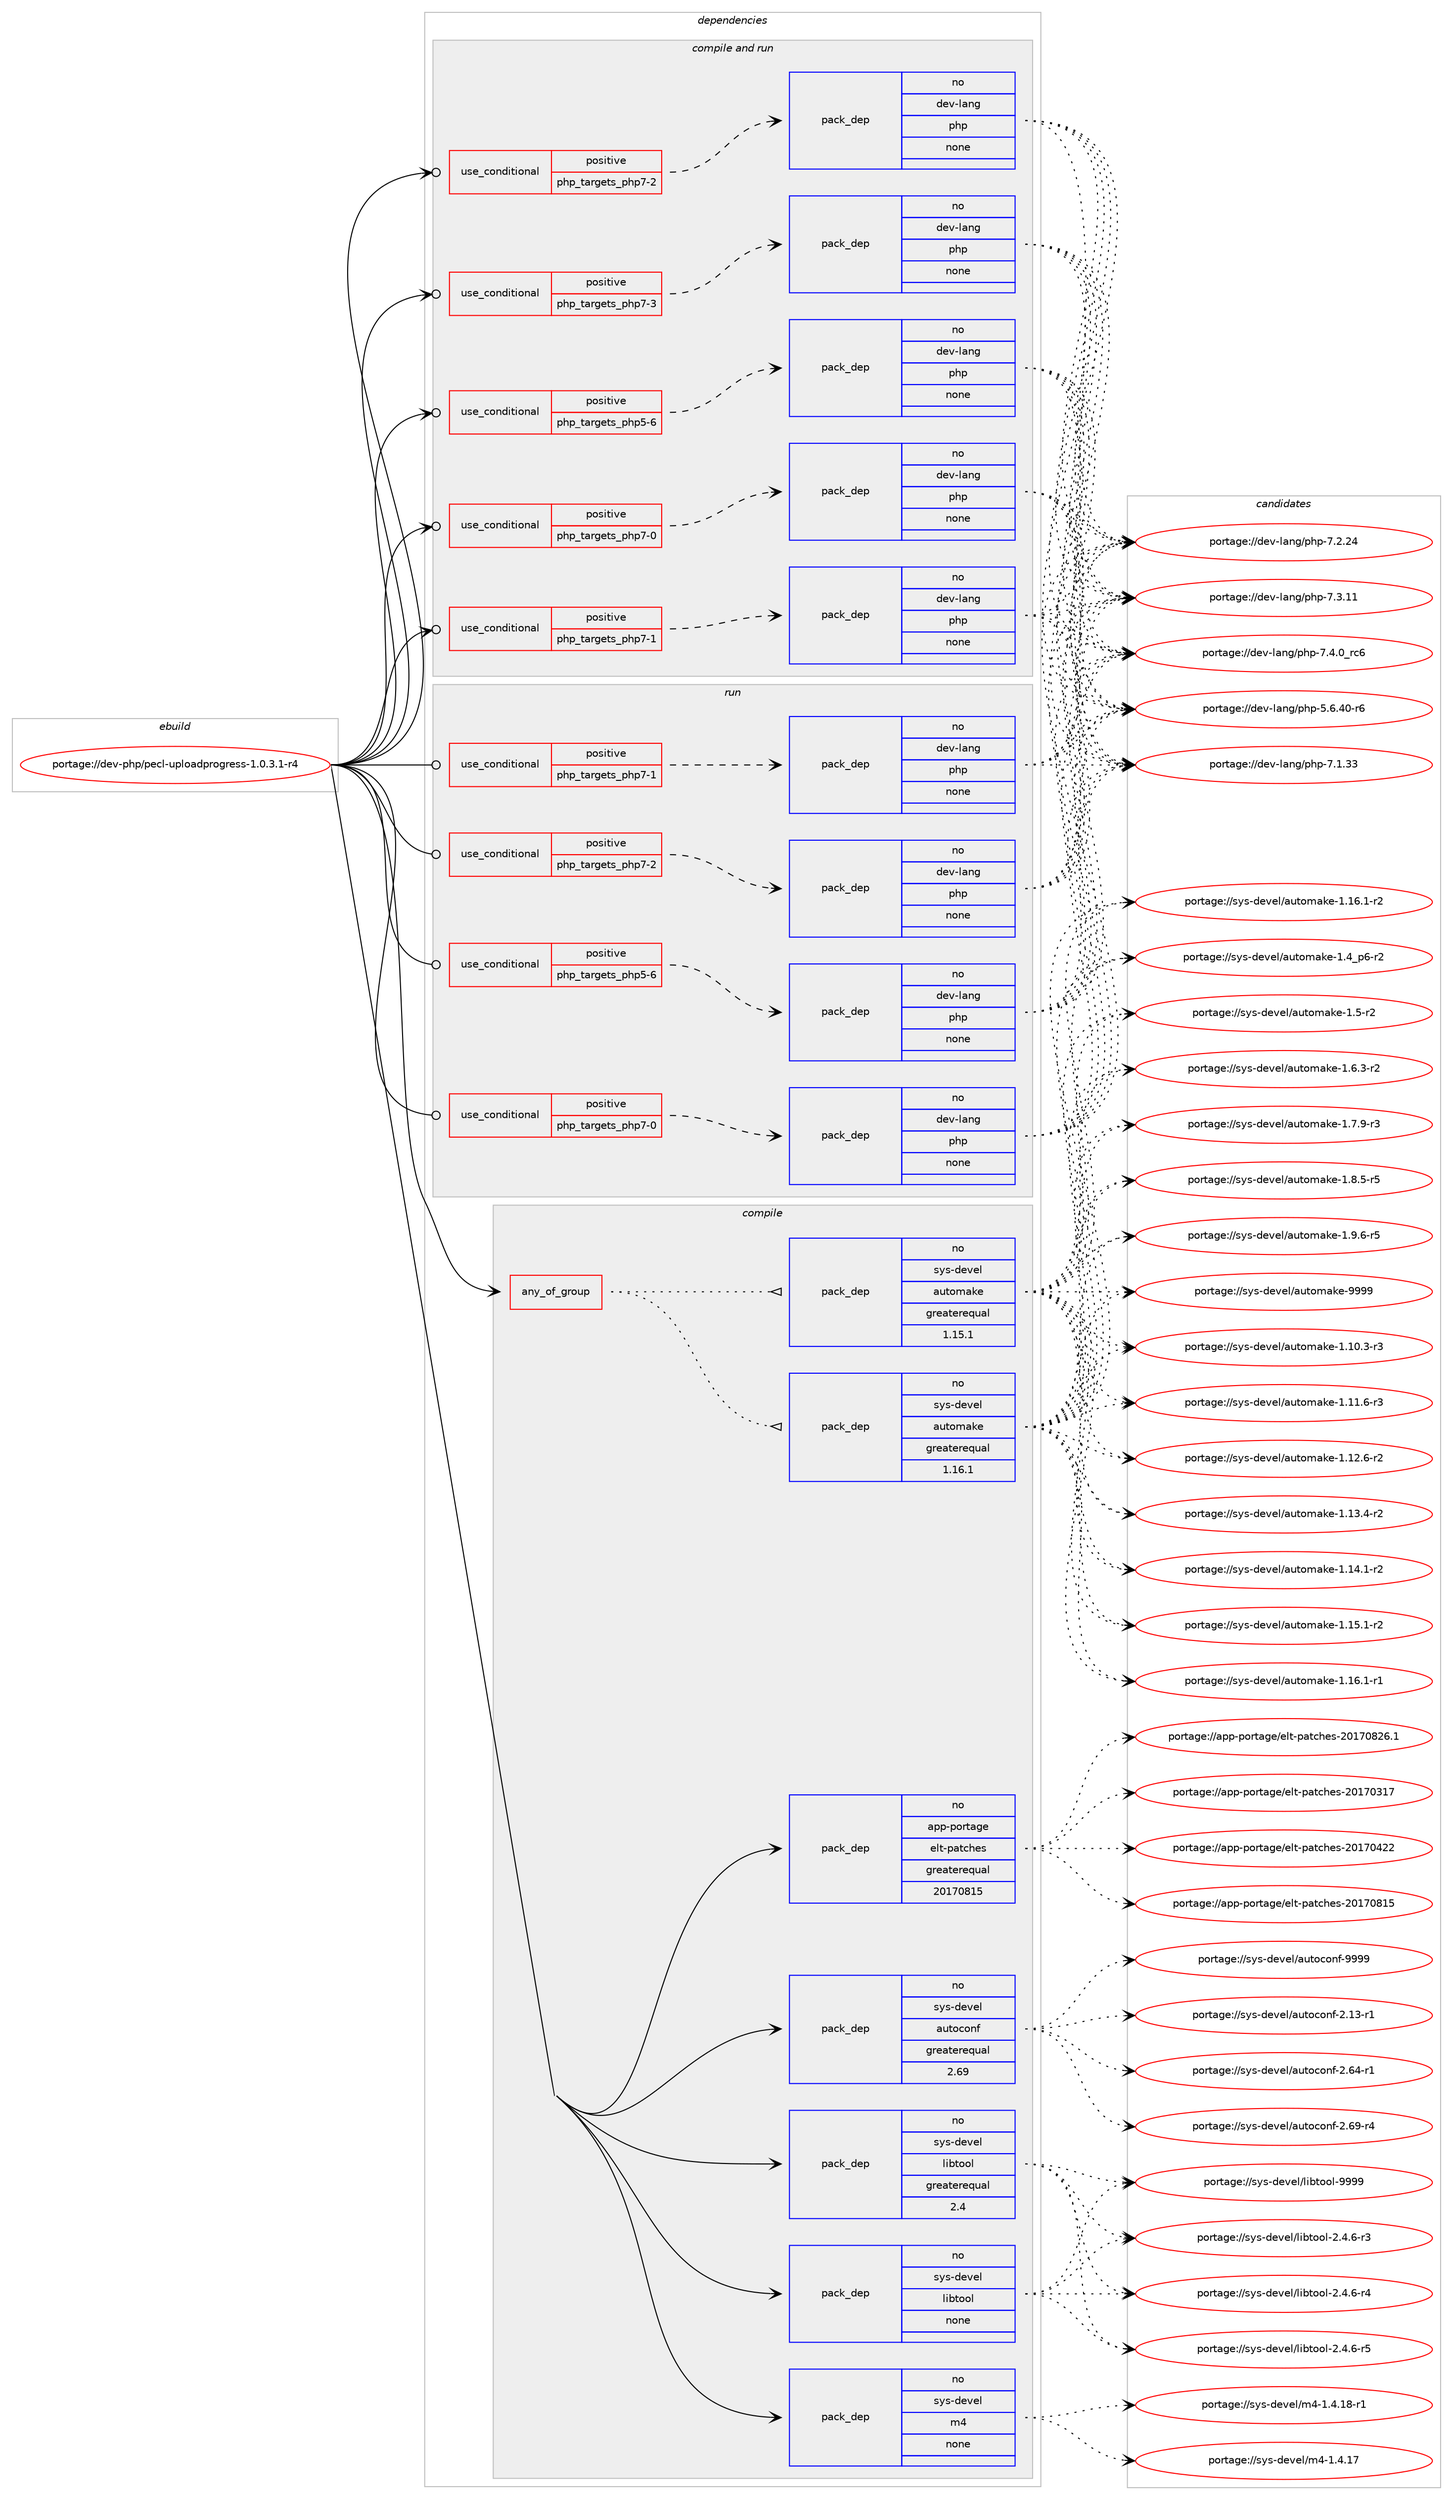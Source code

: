 digraph prolog {

# *************
# Graph options
# *************

newrank=true;
concentrate=true;
compound=true;
graph [rankdir=LR,fontname=Helvetica,fontsize=10,ranksep=1.5];#, ranksep=2.5, nodesep=0.2];
edge  [arrowhead=vee];
node  [fontname=Helvetica,fontsize=10];

# **********
# The ebuild
# **********

subgraph cluster_leftcol {
color=gray;
rank=same;
label=<<i>ebuild</i>>;
id [label="portage://dev-php/pecl-uploadprogress-1.0.3.1-r4", color=red, width=4, href="../dev-php/pecl-uploadprogress-1.0.3.1-r4.svg"];
}

# ****************
# The dependencies
# ****************

subgraph cluster_midcol {
color=gray;
label=<<i>dependencies</i>>;
subgraph cluster_compile {
fillcolor="#eeeeee";
style=filled;
label=<<i>compile</i>>;
subgraph any3212 {
dependency126320 [label=<<TABLE BORDER="0" CELLBORDER="1" CELLSPACING="0" CELLPADDING="4"><TR><TD CELLPADDING="10">any_of_group</TD></TR></TABLE>>, shape=none, color=red];subgraph pack98454 {
dependency126321 [label=<<TABLE BORDER="0" CELLBORDER="1" CELLSPACING="0" CELLPADDING="4" WIDTH="220"><TR><TD ROWSPAN="6" CELLPADDING="30">pack_dep</TD></TR><TR><TD WIDTH="110">no</TD></TR><TR><TD>sys-devel</TD></TR><TR><TD>automake</TD></TR><TR><TD>greaterequal</TD></TR><TR><TD>1.16.1</TD></TR></TABLE>>, shape=none, color=blue];
}
dependency126320:e -> dependency126321:w [weight=20,style="dotted",arrowhead="oinv"];
subgraph pack98455 {
dependency126322 [label=<<TABLE BORDER="0" CELLBORDER="1" CELLSPACING="0" CELLPADDING="4" WIDTH="220"><TR><TD ROWSPAN="6" CELLPADDING="30">pack_dep</TD></TR><TR><TD WIDTH="110">no</TD></TR><TR><TD>sys-devel</TD></TR><TR><TD>automake</TD></TR><TR><TD>greaterequal</TD></TR><TR><TD>1.15.1</TD></TR></TABLE>>, shape=none, color=blue];
}
dependency126320:e -> dependency126322:w [weight=20,style="dotted",arrowhead="oinv"];
}
id:e -> dependency126320:w [weight=20,style="solid",arrowhead="vee"];
subgraph pack98456 {
dependency126323 [label=<<TABLE BORDER="0" CELLBORDER="1" CELLSPACING="0" CELLPADDING="4" WIDTH="220"><TR><TD ROWSPAN="6" CELLPADDING="30">pack_dep</TD></TR><TR><TD WIDTH="110">no</TD></TR><TR><TD>app-portage</TD></TR><TR><TD>elt-patches</TD></TR><TR><TD>greaterequal</TD></TR><TR><TD>20170815</TD></TR></TABLE>>, shape=none, color=blue];
}
id:e -> dependency126323:w [weight=20,style="solid",arrowhead="vee"];
subgraph pack98457 {
dependency126324 [label=<<TABLE BORDER="0" CELLBORDER="1" CELLSPACING="0" CELLPADDING="4" WIDTH="220"><TR><TD ROWSPAN="6" CELLPADDING="30">pack_dep</TD></TR><TR><TD WIDTH="110">no</TD></TR><TR><TD>sys-devel</TD></TR><TR><TD>autoconf</TD></TR><TR><TD>greaterequal</TD></TR><TR><TD>2.69</TD></TR></TABLE>>, shape=none, color=blue];
}
id:e -> dependency126324:w [weight=20,style="solid",arrowhead="vee"];
subgraph pack98458 {
dependency126325 [label=<<TABLE BORDER="0" CELLBORDER="1" CELLSPACING="0" CELLPADDING="4" WIDTH="220"><TR><TD ROWSPAN="6" CELLPADDING="30">pack_dep</TD></TR><TR><TD WIDTH="110">no</TD></TR><TR><TD>sys-devel</TD></TR><TR><TD>libtool</TD></TR><TR><TD>greaterequal</TD></TR><TR><TD>2.4</TD></TR></TABLE>>, shape=none, color=blue];
}
id:e -> dependency126325:w [weight=20,style="solid",arrowhead="vee"];
subgraph pack98459 {
dependency126326 [label=<<TABLE BORDER="0" CELLBORDER="1" CELLSPACING="0" CELLPADDING="4" WIDTH="220"><TR><TD ROWSPAN="6" CELLPADDING="30">pack_dep</TD></TR><TR><TD WIDTH="110">no</TD></TR><TR><TD>sys-devel</TD></TR><TR><TD>libtool</TD></TR><TR><TD>none</TD></TR><TR><TD></TD></TR></TABLE>>, shape=none, color=blue];
}
id:e -> dependency126326:w [weight=20,style="solid",arrowhead="vee"];
subgraph pack98460 {
dependency126327 [label=<<TABLE BORDER="0" CELLBORDER="1" CELLSPACING="0" CELLPADDING="4" WIDTH="220"><TR><TD ROWSPAN="6" CELLPADDING="30">pack_dep</TD></TR><TR><TD WIDTH="110">no</TD></TR><TR><TD>sys-devel</TD></TR><TR><TD>m4</TD></TR><TR><TD>none</TD></TR><TR><TD></TD></TR></TABLE>>, shape=none, color=blue];
}
id:e -> dependency126327:w [weight=20,style="solid",arrowhead="vee"];
}
subgraph cluster_compileandrun {
fillcolor="#eeeeee";
style=filled;
label=<<i>compile and run</i>>;
subgraph cond24587 {
dependency126328 [label=<<TABLE BORDER="0" CELLBORDER="1" CELLSPACING="0" CELLPADDING="4"><TR><TD ROWSPAN="3" CELLPADDING="10">use_conditional</TD></TR><TR><TD>positive</TD></TR><TR><TD>php_targets_php5-6</TD></TR></TABLE>>, shape=none, color=red];
subgraph pack98461 {
dependency126329 [label=<<TABLE BORDER="0" CELLBORDER="1" CELLSPACING="0" CELLPADDING="4" WIDTH="220"><TR><TD ROWSPAN="6" CELLPADDING="30">pack_dep</TD></TR><TR><TD WIDTH="110">no</TD></TR><TR><TD>dev-lang</TD></TR><TR><TD>php</TD></TR><TR><TD>none</TD></TR><TR><TD></TD></TR></TABLE>>, shape=none, color=blue];
}
dependency126328:e -> dependency126329:w [weight=20,style="dashed",arrowhead="vee"];
}
id:e -> dependency126328:w [weight=20,style="solid",arrowhead="odotvee"];
subgraph cond24588 {
dependency126330 [label=<<TABLE BORDER="0" CELLBORDER="1" CELLSPACING="0" CELLPADDING="4"><TR><TD ROWSPAN="3" CELLPADDING="10">use_conditional</TD></TR><TR><TD>positive</TD></TR><TR><TD>php_targets_php7-0</TD></TR></TABLE>>, shape=none, color=red];
subgraph pack98462 {
dependency126331 [label=<<TABLE BORDER="0" CELLBORDER="1" CELLSPACING="0" CELLPADDING="4" WIDTH="220"><TR><TD ROWSPAN="6" CELLPADDING="30">pack_dep</TD></TR><TR><TD WIDTH="110">no</TD></TR><TR><TD>dev-lang</TD></TR><TR><TD>php</TD></TR><TR><TD>none</TD></TR><TR><TD></TD></TR></TABLE>>, shape=none, color=blue];
}
dependency126330:e -> dependency126331:w [weight=20,style="dashed",arrowhead="vee"];
}
id:e -> dependency126330:w [weight=20,style="solid",arrowhead="odotvee"];
subgraph cond24589 {
dependency126332 [label=<<TABLE BORDER="0" CELLBORDER="1" CELLSPACING="0" CELLPADDING="4"><TR><TD ROWSPAN="3" CELLPADDING="10">use_conditional</TD></TR><TR><TD>positive</TD></TR><TR><TD>php_targets_php7-1</TD></TR></TABLE>>, shape=none, color=red];
subgraph pack98463 {
dependency126333 [label=<<TABLE BORDER="0" CELLBORDER="1" CELLSPACING="0" CELLPADDING="4" WIDTH="220"><TR><TD ROWSPAN="6" CELLPADDING="30">pack_dep</TD></TR><TR><TD WIDTH="110">no</TD></TR><TR><TD>dev-lang</TD></TR><TR><TD>php</TD></TR><TR><TD>none</TD></TR><TR><TD></TD></TR></TABLE>>, shape=none, color=blue];
}
dependency126332:e -> dependency126333:w [weight=20,style="dashed",arrowhead="vee"];
}
id:e -> dependency126332:w [weight=20,style="solid",arrowhead="odotvee"];
subgraph cond24590 {
dependency126334 [label=<<TABLE BORDER="0" CELLBORDER="1" CELLSPACING="0" CELLPADDING="4"><TR><TD ROWSPAN="3" CELLPADDING="10">use_conditional</TD></TR><TR><TD>positive</TD></TR><TR><TD>php_targets_php7-2</TD></TR></TABLE>>, shape=none, color=red];
subgraph pack98464 {
dependency126335 [label=<<TABLE BORDER="0" CELLBORDER="1" CELLSPACING="0" CELLPADDING="4" WIDTH="220"><TR><TD ROWSPAN="6" CELLPADDING="30">pack_dep</TD></TR><TR><TD WIDTH="110">no</TD></TR><TR><TD>dev-lang</TD></TR><TR><TD>php</TD></TR><TR><TD>none</TD></TR><TR><TD></TD></TR></TABLE>>, shape=none, color=blue];
}
dependency126334:e -> dependency126335:w [weight=20,style="dashed",arrowhead="vee"];
}
id:e -> dependency126334:w [weight=20,style="solid",arrowhead="odotvee"];
subgraph cond24591 {
dependency126336 [label=<<TABLE BORDER="0" CELLBORDER="1" CELLSPACING="0" CELLPADDING="4"><TR><TD ROWSPAN="3" CELLPADDING="10">use_conditional</TD></TR><TR><TD>positive</TD></TR><TR><TD>php_targets_php7-3</TD></TR></TABLE>>, shape=none, color=red];
subgraph pack98465 {
dependency126337 [label=<<TABLE BORDER="0" CELLBORDER="1" CELLSPACING="0" CELLPADDING="4" WIDTH="220"><TR><TD ROWSPAN="6" CELLPADDING="30">pack_dep</TD></TR><TR><TD WIDTH="110">no</TD></TR><TR><TD>dev-lang</TD></TR><TR><TD>php</TD></TR><TR><TD>none</TD></TR><TR><TD></TD></TR></TABLE>>, shape=none, color=blue];
}
dependency126336:e -> dependency126337:w [weight=20,style="dashed",arrowhead="vee"];
}
id:e -> dependency126336:w [weight=20,style="solid",arrowhead="odotvee"];
}
subgraph cluster_run {
fillcolor="#eeeeee";
style=filled;
label=<<i>run</i>>;
subgraph cond24592 {
dependency126338 [label=<<TABLE BORDER="0" CELLBORDER="1" CELLSPACING="0" CELLPADDING="4"><TR><TD ROWSPAN="3" CELLPADDING="10">use_conditional</TD></TR><TR><TD>positive</TD></TR><TR><TD>php_targets_php5-6</TD></TR></TABLE>>, shape=none, color=red];
subgraph pack98466 {
dependency126339 [label=<<TABLE BORDER="0" CELLBORDER="1" CELLSPACING="0" CELLPADDING="4" WIDTH="220"><TR><TD ROWSPAN="6" CELLPADDING="30">pack_dep</TD></TR><TR><TD WIDTH="110">no</TD></TR><TR><TD>dev-lang</TD></TR><TR><TD>php</TD></TR><TR><TD>none</TD></TR><TR><TD></TD></TR></TABLE>>, shape=none, color=blue];
}
dependency126338:e -> dependency126339:w [weight=20,style="dashed",arrowhead="vee"];
}
id:e -> dependency126338:w [weight=20,style="solid",arrowhead="odot"];
subgraph cond24593 {
dependency126340 [label=<<TABLE BORDER="0" CELLBORDER="1" CELLSPACING="0" CELLPADDING="4"><TR><TD ROWSPAN="3" CELLPADDING="10">use_conditional</TD></TR><TR><TD>positive</TD></TR><TR><TD>php_targets_php7-0</TD></TR></TABLE>>, shape=none, color=red];
subgraph pack98467 {
dependency126341 [label=<<TABLE BORDER="0" CELLBORDER="1" CELLSPACING="0" CELLPADDING="4" WIDTH="220"><TR><TD ROWSPAN="6" CELLPADDING="30">pack_dep</TD></TR><TR><TD WIDTH="110">no</TD></TR><TR><TD>dev-lang</TD></TR><TR><TD>php</TD></TR><TR><TD>none</TD></TR><TR><TD></TD></TR></TABLE>>, shape=none, color=blue];
}
dependency126340:e -> dependency126341:w [weight=20,style="dashed",arrowhead="vee"];
}
id:e -> dependency126340:w [weight=20,style="solid",arrowhead="odot"];
subgraph cond24594 {
dependency126342 [label=<<TABLE BORDER="0" CELLBORDER="1" CELLSPACING="0" CELLPADDING="4"><TR><TD ROWSPAN="3" CELLPADDING="10">use_conditional</TD></TR><TR><TD>positive</TD></TR><TR><TD>php_targets_php7-1</TD></TR></TABLE>>, shape=none, color=red];
subgraph pack98468 {
dependency126343 [label=<<TABLE BORDER="0" CELLBORDER="1" CELLSPACING="0" CELLPADDING="4" WIDTH="220"><TR><TD ROWSPAN="6" CELLPADDING="30">pack_dep</TD></TR><TR><TD WIDTH="110">no</TD></TR><TR><TD>dev-lang</TD></TR><TR><TD>php</TD></TR><TR><TD>none</TD></TR><TR><TD></TD></TR></TABLE>>, shape=none, color=blue];
}
dependency126342:e -> dependency126343:w [weight=20,style="dashed",arrowhead="vee"];
}
id:e -> dependency126342:w [weight=20,style="solid",arrowhead="odot"];
subgraph cond24595 {
dependency126344 [label=<<TABLE BORDER="0" CELLBORDER="1" CELLSPACING="0" CELLPADDING="4"><TR><TD ROWSPAN="3" CELLPADDING="10">use_conditional</TD></TR><TR><TD>positive</TD></TR><TR><TD>php_targets_php7-2</TD></TR></TABLE>>, shape=none, color=red];
subgraph pack98469 {
dependency126345 [label=<<TABLE BORDER="0" CELLBORDER="1" CELLSPACING="0" CELLPADDING="4" WIDTH="220"><TR><TD ROWSPAN="6" CELLPADDING="30">pack_dep</TD></TR><TR><TD WIDTH="110">no</TD></TR><TR><TD>dev-lang</TD></TR><TR><TD>php</TD></TR><TR><TD>none</TD></TR><TR><TD></TD></TR></TABLE>>, shape=none, color=blue];
}
dependency126344:e -> dependency126345:w [weight=20,style="dashed",arrowhead="vee"];
}
id:e -> dependency126344:w [weight=20,style="solid",arrowhead="odot"];
}
}

# **************
# The candidates
# **************

subgraph cluster_choices {
rank=same;
color=gray;
label=<<i>candidates</i>>;

subgraph choice98454 {
color=black;
nodesep=1;
choiceportage11512111545100101118101108479711711611110997107101454946494846514511451 [label="portage://sys-devel/automake-1.10.3-r3", color=red, width=4,href="../sys-devel/automake-1.10.3-r3.svg"];
choiceportage11512111545100101118101108479711711611110997107101454946494946544511451 [label="portage://sys-devel/automake-1.11.6-r3", color=red, width=4,href="../sys-devel/automake-1.11.6-r3.svg"];
choiceportage11512111545100101118101108479711711611110997107101454946495046544511450 [label="portage://sys-devel/automake-1.12.6-r2", color=red, width=4,href="../sys-devel/automake-1.12.6-r2.svg"];
choiceportage11512111545100101118101108479711711611110997107101454946495146524511450 [label="portage://sys-devel/automake-1.13.4-r2", color=red, width=4,href="../sys-devel/automake-1.13.4-r2.svg"];
choiceportage11512111545100101118101108479711711611110997107101454946495246494511450 [label="portage://sys-devel/automake-1.14.1-r2", color=red, width=4,href="../sys-devel/automake-1.14.1-r2.svg"];
choiceportage11512111545100101118101108479711711611110997107101454946495346494511450 [label="portage://sys-devel/automake-1.15.1-r2", color=red, width=4,href="../sys-devel/automake-1.15.1-r2.svg"];
choiceportage11512111545100101118101108479711711611110997107101454946495446494511449 [label="portage://sys-devel/automake-1.16.1-r1", color=red, width=4,href="../sys-devel/automake-1.16.1-r1.svg"];
choiceportage11512111545100101118101108479711711611110997107101454946495446494511450 [label="portage://sys-devel/automake-1.16.1-r2", color=red, width=4,href="../sys-devel/automake-1.16.1-r2.svg"];
choiceportage115121115451001011181011084797117116111109971071014549465295112544511450 [label="portage://sys-devel/automake-1.4_p6-r2", color=red, width=4,href="../sys-devel/automake-1.4_p6-r2.svg"];
choiceportage11512111545100101118101108479711711611110997107101454946534511450 [label="portage://sys-devel/automake-1.5-r2", color=red, width=4,href="../sys-devel/automake-1.5-r2.svg"];
choiceportage115121115451001011181011084797117116111109971071014549465446514511450 [label="portage://sys-devel/automake-1.6.3-r2", color=red, width=4,href="../sys-devel/automake-1.6.3-r2.svg"];
choiceportage115121115451001011181011084797117116111109971071014549465546574511451 [label="portage://sys-devel/automake-1.7.9-r3", color=red, width=4,href="../sys-devel/automake-1.7.9-r3.svg"];
choiceportage115121115451001011181011084797117116111109971071014549465646534511453 [label="portage://sys-devel/automake-1.8.5-r5", color=red, width=4,href="../sys-devel/automake-1.8.5-r5.svg"];
choiceportage115121115451001011181011084797117116111109971071014549465746544511453 [label="portage://sys-devel/automake-1.9.6-r5", color=red, width=4,href="../sys-devel/automake-1.9.6-r5.svg"];
choiceportage115121115451001011181011084797117116111109971071014557575757 [label="portage://sys-devel/automake-9999", color=red, width=4,href="../sys-devel/automake-9999.svg"];
dependency126321:e -> choiceportage11512111545100101118101108479711711611110997107101454946494846514511451:w [style=dotted,weight="100"];
dependency126321:e -> choiceportage11512111545100101118101108479711711611110997107101454946494946544511451:w [style=dotted,weight="100"];
dependency126321:e -> choiceportage11512111545100101118101108479711711611110997107101454946495046544511450:w [style=dotted,weight="100"];
dependency126321:e -> choiceportage11512111545100101118101108479711711611110997107101454946495146524511450:w [style=dotted,weight="100"];
dependency126321:e -> choiceportage11512111545100101118101108479711711611110997107101454946495246494511450:w [style=dotted,weight="100"];
dependency126321:e -> choiceportage11512111545100101118101108479711711611110997107101454946495346494511450:w [style=dotted,weight="100"];
dependency126321:e -> choiceportage11512111545100101118101108479711711611110997107101454946495446494511449:w [style=dotted,weight="100"];
dependency126321:e -> choiceportage11512111545100101118101108479711711611110997107101454946495446494511450:w [style=dotted,weight="100"];
dependency126321:e -> choiceportage115121115451001011181011084797117116111109971071014549465295112544511450:w [style=dotted,weight="100"];
dependency126321:e -> choiceportage11512111545100101118101108479711711611110997107101454946534511450:w [style=dotted,weight="100"];
dependency126321:e -> choiceportage115121115451001011181011084797117116111109971071014549465446514511450:w [style=dotted,weight="100"];
dependency126321:e -> choiceportage115121115451001011181011084797117116111109971071014549465546574511451:w [style=dotted,weight="100"];
dependency126321:e -> choiceportage115121115451001011181011084797117116111109971071014549465646534511453:w [style=dotted,weight="100"];
dependency126321:e -> choiceportage115121115451001011181011084797117116111109971071014549465746544511453:w [style=dotted,weight="100"];
dependency126321:e -> choiceportage115121115451001011181011084797117116111109971071014557575757:w [style=dotted,weight="100"];
}
subgraph choice98455 {
color=black;
nodesep=1;
choiceportage11512111545100101118101108479711711611110997107101454946494846514511451 [label="portage://sys-devel/automake-1.10.3-r3", color=red, width=4,href="../sys-devel/automake-1.10.3-r3.svg"];
choiceportage11512111545100101118101108479711711611110997107101454946494946544511451 [label="portage://sys-devel/automake-1.11.6-r3", color=red, width=4,href="../sys-devel/automake-1.11.6-r3.svg"];
choiceportage11512111545100101118101108479711711611110997107101454946495046544511450 [label="portage://sys-devel/automake-1.12.6-r2", color=red, width=4,href="../sys-devel/automake-1.12.6-r2.svg"];
choiceportage11512111545100101118101108479711711611110997107101454946495146524511450 [label="portage://sys-devel/automake-1.13.4-r2", color=red, width=4,href="../sys-devel/automake-1.13.4-r2.svg"];
choiceportage11512111545100101118101108479711711611110997107101454946495246494511450 [label="portage://sys-devel/automake-1.14.1-r2", color=red, width=4,href="../sys-devel/automake-1.14.1-r2.svg"];
choiceportage11512111545100101118101108479711711611110997107101454946495346494511450 [label="portage://sys-devel/automake-1.15.1-r2", color=red, width=4,href="../sys-devel/automake-1.15.1-r2.svg"];
choiceportage11512111545100101118101108479711711611110997107101454946495446494511449 [label="portage://sys-devel/automake-1.16.1-r1", color=red, width=4,href="../sys-devel/automake-1.16.1-r1.svg"];
choiceportage11512111545100101118101108479711711611110997107101454946495446494511450 [label="portage://sys-devel/automake-1.16.1-r2", color=red, width=4,href="../sys-devel/automake-1.16.1-r2.svg"];
choiceportage115121115451001011181011084797117116111109971071014549465295112544511450 [label="portage://sys-devel/automake-1.4_p6-r2", color=red, width=4,href="../sys-devel/automake-1.4_p6-r2.svg"];
choiceportage11512111545100101118101108479711711611110997107101454946534511450 [label="portage://sys-devel/automake-1.5-r2", color=red, width=4,href="../sys-devel/automake-1.5-r2.svg"];
choiceportage115121115451001011181011084797117116111109971071014549465446514511450 [label="portage://sys-devel/automake-1.6.3-r2", color=red, width=4,href="../sys-devel/automake-1.6.3-r2.svg"];
choiceportage115121115451001011181011084797117116111109971071014549465546574511451 [label="portage://sys-devel/automake-1.7.9-r3", color=red, width=4,href="../sys-devel/automake-1.7.9-r3.svg"];
choiceportage115121115451001011181011084797117116111109971071014549465646534511453 [label="portage://sys-devel/automake-1.8.5-r5", color=red, width=4,href="../sys-devel/automake-1.8.5-r5.svg"];
choiceportage115121115451001011181011084797117116111109971071014549465746544511453 [label="portage://sys-devel/automake-1.9.6-r5", color=red, width=4,href="../sys-devel/automake-1.9.6-r5.svg"];
choiceportage115121115451001011181011084797117116111109971071014557575757 [label="portage://sys-devel/automake-9999", color=red, width=4,href="../sys-devel/automake-9999.svg"];
dependency126322:e -> choiceportage11512111545100101118101108479711711611110997107101454946494846514511451:w [style=dotted,weight="100"];
dependency126322:e -> choiceportage11512111545100101118101108479711711611110997107101454946494946544511451:w [style=dotted,weight="100"];
dependency126322:e -> choiceportage11512111545100101118101108479711711611110997107101454946495046544511450:w [style=dotted,weight="100"];
dependency126322:e -> choiceportage11512111545100101118101108479711711611110997107101454946495146524511450:w [style=dotted,weight="100"];
dependency126322:e -> choiceportage11512111545100101118101108479711711611110997107101454946495246494511450:w [style=dotted,weight="100"];
dependency126322:e -> choiceportage11512111545100101118101108479711711611110997107101454946495346494511450:w [style=dotted,weight="100"];
dependency126322:e -> choiceportage11512111545100101118101108479711711611110997107101454946495446494511449:w [style=dotted,weight="100"];
dependency126322:e -> choiceportage11512111545100101118101108479711711611110997107101454946495446494511450:w [style=dotted,weight="100"];
dependency126322:e -> choiceportage115121115451001011181011084797117116111109971071014549465295112544511450:w [style=dotted,weight="100"];
dependency126322:e -> choiceportage11512111545100101118101108479711711611110997107101454946534511450:w [style=dotted,weight="100"];
dependency126322:e -> choiceportage115121115451001011181011084797117116111109971071014549465446514511450:w [style=dotted,weight="100"];
dependency126322:e -> choiceportage115121115451001011181011084797117116111109971071014549465546574511451:w [style=dotted,weight="100"];
dependency126322:e -> choiceportage115121115451001011181011084797117116111109971071014549465646534511453:w [style=dotted,weight="100"];
dependency126322:e -> choiceportage115121115451001011181011084797117116111109971071014549465746544511453:w [style=dotted,weight="100"];
dependency126322:e -> choiceportage115121115451001011181011084797117116111109971071014557575757:w [style=dotted,weight="100"];
}
subgraph choice98456 {
color=black;
nodesep=1;
choiceportage97112112451121111141169710310147101108116451129711699104101115455048495548514955 [label="portage://app-portage/elt-patches-20170317", color=red, width=4,href="../app-portage/elt-patches-20170317.svg"];
choiceportage97112112451121111141169710310147101108116451129711699104101115455048495548525050 [label="portage://app-portage/elt-patches-20170422", color=red, width=4,href="../app-portage/elt-patches-20170422.svg"];
choiceportage97112112451121111141169710310147101108116451129711699104101115455048495548564953 [label="portage://app-portage/elt-patches-20170815", color=red, width=4,href="../app-portage/elt-patches-20170815.svg"];
choiceportage971121124511211111411697103101471011081164511297116991041011154550484955485650544649 [label="portage://app-portage/elt-patches-20170826.1", color=red, width=4,href="../app-portage/elt-patches-20170826.1.svg"];
dependency126323:e -> choiceportage97112112451121111141169710310147101108116451129711699104101115455048495548514955:w [style=dotted,weight="100"];
dependency126323:e -> choiceportage97112112451121111141169710310147101108116451129711699104101115455048495548525050:w [style=dotted,weight="100"];
dependency126323:e -> choiceportage97112112451121111141169710310147101108116451129711699104101115455048495548564953:w [style=dotted,weight="100"];
dependency126323:e -> choiceportage971121124511211111411697103101471011081164511297116991041011154550484955485650544649:w [style=dotted,weight="100"];
}
subgraph choice98457 {
color=black;
nodesep=1;
choiceportage1151211154510010111810110847971171161119911111010245504649514511449 [label="portage://sys-devel/autoconf-2.13-r1", color=red, width=4,href="../sys-devel/autoconf-2.13-r1.svg"];
choiceportage1151211154510010111810110847971171161119911111010245504654524511449 [label="portage://sys-devel/autoconf-2.64-r1", color=red, width=4,href="../sys-devel/autoconf-2.64-r1.svg"];
choiceportage1151211154510010111810110847971171161119911111010245504654574511452 [label="portage://sys-devel/autoconf-2.69-r4", color=red, width=4,href="../sys-devel/autoconf-2.69-r4.svg"];
choiceportage115121115451001011181011084797117116111991111101024557575757 [label="portage://sys-devel/autoconf-9999", color=red, width=4,href="../sys-devel/autoconf-9999.svg"];
dependency126324:e -> choiceportage1151211154510010111810110847971171161119911111010245504649514511449:w [style=dotted,weight="100"];
dependency126324:e -> choiceportage1151211154510010111810110847971171161119911111010245504654524511449:w [style=dotted,weight="100"];
dependency126324:e -> choiceportage1151211154510010111810110847971171161119911111010245504654574511452:w [style=dotted,weight="100"];
dependency126324:e -> choiceportage115121115451001011181011084797117116111991111101024557575757:w [style=dotted,weight="100"];
}
subgraph choice98458 {
color=black;
nodesep=1;
choiceportage1151211154510010111810110847108105981161111111084550465246544511451 [label="portage://sys-devel/libtool-2.4.6-r3", color=red, width=4,href="../sys-devel/libtool-2.4.6-r3.svg"];
choiceportage1151211154510010111810110847108105981161111111084550465246544511452 [label="portage://sys-devel/libtool-2.4.6-r4", color=red, width=4,href="../sys-devel/libtool-2.4.6-r4.svg"];
choiceportage1151211154510010111810110847108105981161111111084550465246544511453 [label="portage://sys-devel/libtool-2.4.6-r5", color=red, width=4,href="../sys-devel/libtool-2.4.6-r5.svg"];
choiceportage1151211154510010111810110847108105981161111111084557575757 [label="portage://sys-devel/libtool-9999", color=red, width=4,href="../sys-devel/libtool-9999.svg"];
dependency126325:e -> choiceportage1151211154510010111810110847108105981161111111084550465246544511451:w [style=dotted,weight="100"];
dependency126325:e -> choiceportage1151211154510010111810110847108105981161111111084550465246544511452:w [style=dotted,weight="100"];
dependency126325:e -> choiceportage1151211154510010111810110847108105981161111111084550465246544511453:w [style=dotted,weight="100"];
dependency126325:e -> choiceportage1151211154510010111810110847108105981161111111084557575757:w [style=dotted,weight="100"];
}
subgraph choice98459 {
color=black;
nodesep=1;
choiceportage1151211154510010111810110847108105981161111111084550465246544511451 [label="portage://sys-devel/libtool-2.4.6-r3", color=red, width=4,href="../sys-devel/libtool-2.4.6-r3.svg"];
choiceportage1151211154510010111810110847108105981161111111084550465246544511452 [label="portage://sys-devel/libtool-2.4.6-r4", color=red, width=4,href="../sys-devel/libtool-2.4.6-r4.svg"];
choiceportage1151211154510010111810110847108105981161111111084550465246544511453 [label="portage://sys-devel/libtool-2.4.6-r5", color=red, width=4,href="../sys-devel/libtool-2.4.6-r5.svg"];
choiceportage1151211154510010111810110847108105981161111111084557575757 [label="portage://sys-devel/libtool-9999", color=red, width=4,href="../sys-devel/libtool-9999.svg"];
dependency126326:e -> choiceportage1151211154510010111810110847108105981161111111084550465246544511451:w [style=dotted,weight="100"];
dependency126326:e -> choiceportage1151211154510010111810110847108105981161111111084550465246544511452:w [style=dotted,weight="100"];
dependency126326:e -> choiceportage1151211154510010111810110847108105981161111111084550465246544511453:w [style=dotted,weight="100"];
dependency126326:e -> choiceportage1151211154510010111810110847108105981161111111084557575757:w [style=dotted,weight="100"];
}
subgraph choice98460 {
color=black;
nodesep=1;
choiceportage11512111545100101118101108471095245494652464955 [label="portage://sys-devel/m4-1.4.17", color=red, width=4,href="../sys-devel/m4-1.4.17.svg"];
choiceportage115121115451001011181011084710952454946524649564511449 [label="portage://sys-devel/m4-1.4.18-r1", color=red, width=4,href="../sys-devel/m4-1.4.18-r1.svg"];
dependency126327:e -> choiceportage11512111545100101118101108471095245494652464955:w [style=dotted,weight="100"];
dependency126327:e -> choiceportage115121115451001011181011084710952454946524649564511449:w [style=dotted,weight="100"];
}
subgraph choice98461 {
color=black;
nodesep=1;
choiceportage100101118451089711010347112104112455346544652484511454 [label="portage://dev-lang/php-5.6.40-r6", color=red, width=4,href="../dev-lang/php-5.6.40-r6.svg"];
choiceportage10010111845108971101034711210411245554649465151 [label="portage://dev-lang/php-7.1.33", color=red, width=4,href="../dev-lang/php-7.1.33.svg"];
choiceportage10010111845108971101034711210411245554650465052 [label="portage://dev-lang/php-7.2.24", color=red, width=4,href="../dev-lang/php-7.2.24.svg"];
choiceportage10010111845108971101034711210411245554651464949 [label="portage://dev-lang/php-7.3.11", color=red, width=4,href="../dev-lang/php-7.3.11.svg"];
choiceportage100101118451089711010347112104112455546524648951149954 [label="portage://dev-lang/php-7.4.0_rc6", color=red, width=4,href="../dev-lang/php-7.4.0_rc6.svg"];
dependency126329:e -> choiceportage100101118451089711010347112104112455346544652484511454:w [style=dotted,weight="100"];
dependency126329:e -> choiceportage10010111845108971101034711210411245554649465151:w [style=dotted,weight="100"];
dependency126329:e -> choiceportage10010111845108971101034711210411245554650465052:w [style=dotted,weight="100"];
dependency126329:e -> choiceportage10010111845108971101034711210411245554651464949:w [style=dotted,weight="100"];
dependency126329:e -> choiceportage100101118451089711010347112104112455546524648951149954:w [style=dotted,weight="100"];
}
subgraph choice98462 {
color=black;
nodesep=1;
choiceportage100101118451089711010347112104112455346544652484511454 [label="portage://dev-lang/php-5.6.40-r6", color=red, width=4,href="../dev-lang/php-5.6.40-r6.svg"];
choiceportage10010111845108971101034711210411245554649465151 [label="portage://dev-lang/php-7.1.33", color=red, width=4,href="../dev-lang/php-7.1.33.svg"];
choiceportage10010111845108971101034711210411245554650465052 [label="portage://dev-lang/php-7.2.24", color=red, width=4,href="../dev-lang/php-7.2.24.svg"];
choiceportage10010111845108971101034711210411245554651464949 [label="portage://dev-lang/php-7.3.11", color=red, width=4,href="../dev-lang/php-7.3.11.svg"];
choiceportage100101118451089711010347112104112455546524648951149954 [label="portage://dev-lang/php-7.4.0_rc6", color=red, width=4,href="../dev-lang/php-7.4.0_rc6.svg"];
dependency126331:e -> choiceportage100101118451089711010347112104112455346544652484511454:w [style=dotted,weight="100"];
dependency126331:e -> choiceportage10010111845108971101034711210411245554649465151:w [style=dotted,weight="100"];
dependency126331:e -> choiceportage10010111845108971101034711210411245554650465052:w [style=dotted,weight="100"];
dependency126331:e -> choiceportage10010111845108971101034711210411245554651464949:w [style=dotted,weight="100"];
dependency126331:e -> choiceportage100101118451089711010347112104112455546524648951149954:w [style=dotted,weight="100"];
}
subgraph choice98463 {
color=black;
nodesep=1;
choiceportage100101118451089711010347112104112455346544652484511454 [label="portage://dev-lang/php-5.6.40-r6", color=red, width=4,href="../dev-lang/php-5.6.40-r6.svg"];
choiceportage10010111845108971101034711210411245554649465151 [label="portage://dev-lang/php-7.1.33", color=red, width=4,href="../dev-lang/php-7.1.33.svg"];
choiceportage10010111845108971101034711210411245554650465052 [label="portage://dev-lang/php-7.2.24", color=red, width=4,href="../dev-lang/php-7.2.24.svg"];
choiceportage10010111845108971101034711210411245554651464949 [label="portage://dev-lang/php-7.3.11", color=red, width=4,href="../dev-lang/php-7.3.11.svg"];
choiceportage100101118451089711010347112104112455546524648951149954 [label="portage://dev-lang/php-7.4.0_rc6", color=red, width=4,href="../dev-lang/php-7.4.0_rc6.svg"];
dependency126333:e -> choiceportage100101118451089711010347112104112455346544652484511454:w [style=dotted,weight="100"];
dependency126333:e -> choiceportage10010111845108971101034711210411245554649465151:w [style=dotted,weight="100"];
dependency126333:e -> choiceportage10010111845108971101034711210411245554650465052:w [style=dotted,weight="100"];
dependency126333:e -> choiceportage10010111845108971101034711210411245554651464949:w [style=dotted,weight="100"];
dependency126333:e -> choiceportage100101118451089711010347112104112455546524648951149954:w [style=dotted,weight="100"];
}
subgraph choice98464 {
color=black;
nodesep=1;
choiceportage100101118451089711010347112104112455346544652484511454 [label="portage://dev-lang/php-5.6.40-r6", color=red, width=4,href="../dev-lang/php-5.6.40-r6.svg"];
choiceportage10010111845108971101034711210411245554649465151 [label="portage://dev-lang/php-7.1.33", color=red, width=4,href="../dev-lang/php-7.1.33.svg"];
choiceportage10010111845108971101034711210411245554650465052 [label="portage://dev-lang/php-7.2.24", color=red, width=4,href="../dev-lang/php-7.2.24.svg"];
choiceportage10010111845108971101034711210411245554651464949 [label="portage://dev-lang/php-7.3.11", color=red, width=4,href="../dev-lang/php-7.3.11.svg"];
choiceportage100101118451089711010347112104112455546524648951149954 [label="portage://dev-lang/php-7.4.0_rc6", color=red, width=4,href="../dev-lang/php-7.4.0_rc6.svg"];
dependency126335:e -> choiceportage100101118451089711010347112104112455346544652484511454:w [style=dotted,weight="100"];
dependency126335:e -> choiceportage10010111845108971101034711210411245554649465151:w [style=dotted,weight="100"];
dependency126335:e -> choiceportage10010111845108971101034711210411245554650465052:w [style=dotted,weight="100"];
dependency126335:e -> choiceportage10010111845108971101034711210411245554651464949:w [style=dotted,weight="100"];
dependency126335:e -> choiceportage100101118451089711010347112104112455546524648951149954:w [style=dotted,weight="100"];
}
subgraph choice98465 {
color=black;
nodesep=1;
choiceportage100101118451089711010347112104112455346544652484511454 [label="portage://dev-lang/php-5.6.40-r6", color=red, width=4,href="../dev-lang/php-5.6.40-r6.svg"];
choiceportage10010111845108971101034711210411245554649465151 [label="portage://dev-lang/php-7.1.33", color=red, width=4,href="../dev-lang/php-7.1.33.svg"];
choiceportage10010111845108971101034711210411245554650465052 [label="portage://dev-lang/php-7.2.24", color=red, width=4,href="../dev-lang/php-7.2.24.svg"];
choiceportage10010111845108971101034711210411245554651464949 [label="portage://dev-lang/php-7.3.11", color=red, width=4,href="../dev-lang/php-7.3.11.svg"];
choiceportage100101118451089711010347112104112455546524648951149954 [label="portage://dev-lang/php-7.4.0_rc6", color=red, width=4,href="../dev-lang/php-7.4.0_rc6.svg"];
dependency126337:e -> choiceportage100101118451089711010347112104112455346544652484511454:w [style=dotted,weight="100"];
dependency126337:e -> choiceportage10010111845108971101034711210411245554649465151:w [style=dotted,weight="100"];
dependency126337:e -> choiceportage10010111845108971101034711210411245554650465052:w [style=dotted,weight="100"];
dependency126337:e -> choiceportage10010111845108971101034711210411245554651464949:w [style=dotted,weight="100"];
dependency126337:e -> choiceportage100101118451089711010347112104112455546524648951149954:w [style=dotted,weight="100"];
}
subgraph choice98466 {
color=black;
nodesep=1;
choiceportage100101118451089711010347112104112455346544652484511454 [label="portage://dev-lang/php-5.6.40-r6", color=red, width=4,href="../dev-lang/php-5.6.40-r6.svg"];
choiceportage10010111845108971101034711210411245554649465151 [label="portage://dev-lang/php-7.1.33", color=red, width=4,href="../dev-lang/php-7.1.33.svg"];
choiceportage10010111845108971101034711210411245554650465052 [label="portage://dev-lang/php-7.2.24", color=red, width=4,href="../dev-lang/php-7.2.24.svg"];
choiceportage10010111845108971101034711210411245554651464949 [label="portage://dev-lang/php-7.3.11", color=red, width=4,href="../dev-lang/php-7.3.11.svg"];
choiceportage100101118451089711010347112104112455546524648951149954 [label="portage://dev-lang/php-7.4.0_rc6", color=red, width=4,href="../dev-lang/php-7.4.0_rc6.svg"];
dependency126339:e -> choiceportage100101118451089711010347112104112455346544652484511454:w [style=dotted,weight="100"];
dependency126339:e -> choiceportage10010111845108971101034711210411245554649465151:w [style=dotted,weight="100"];
dependency126339:e -> choiceportage10010111845108971101034711210411245554650465052:w [style=dotted,weight="100"];
dependency126339:e -> choiceportage10010111845108971101034711210411245554651464949:w [style=dotted,weight="100"];
dependency126339:e -> choiceportage100101118451089711010347112104112455546524648951149954:w [style=dotted,weight="100"];
}
subgraph choice98467 {
color=black;
nodesep=1;
choiceportage100101118451089711010347112104112455346544652484511454 [label="portage://dev-lang/php-5.6.40-r6", color=red, width=4,href="../dev-lang/php-5.6.40-r6.svg"];
choiceportage10010111845108971101034711210411245554649465151 [label="portage://dev-lang/php-7.1.33", color=red, width=4,href="../dev-lang/php-7.1.33.svg"];
choiceportage10010111845108971101034711210411245554650465052 [label="portage://dev-lang/php-7.2.24", color=red, width=4,href="../dev-lang/php-7.2.24.svg"];
choiceportage10010111845108971101034711210411245554651464949 [label="portage://dev-lang/php-7.3.11", color=red, width=4,href="../dev-lang/php-7.3.11.svg"];
choiceportage100101118451089711010347112104112455546524648951149954 [label="portage://dev-lang/php-7.4.0_rc6", color=red, width=4,href="../dev-lang/php-7.4.0_rc6.svg"];
dependency126341:e -> choiceportage100101118451089711010347112104112455346544652484511454:w [style=dotted,weight="100"];
dependency126341:e -> choiceportage10010111845108971101034711210411245554649465151:w [style=dotted,weight="100"];
dependency126341:e -> choiceportage10010111845108971101034711210411245554650465052:w [style=dotted,weight="100"];
dependency126341:e -> choiceportage10010111845108971101034711210411245554651464949:w [style=dotted,weight="100"];
dependency126341:e -> choiceportage100101118451089711010347112104112455546524648951149954:w [style=dotted,weight="100"];
}
subgraph choice98468 {
color=black;
nodesep=1;
choiceportage100101118451089711010347112104112455346544652484511454 [label="portage://dev-lang/php-5.6.40-r6", color=red, width=4,href="../dev-lang/php-5.6.40-r6.svg"];
choiceportage10010111845108971101034711210411245554649465151 [label="portage://dev-lang/php-7.1.33", color=red, width=4,href="../dev-lang/php-7.1.33.svg"];
choiceportage10010111845108971101034711210411245554650465052 [label="portage://dev-lang/php-7.2.24", color=red, width=4,href="../dev-lang/php-7.2.24.svg"];
choiceportage10010111845108971101034711210411245554651464949 [label="portage://dev-lang/php-7.3.11", color=red, width=4,href="../dev-lang/php-7.3.11.svg"];
choiceportage100101118451089711010347112104112455546524648951149954 [label="portage://dev-lang/php-7.4.0_rc6", color=red, width=4,href="../dev-lang/php-7.4.0_rc6.svg"];
dependency126343:e -> choiceportage100101118451089711010347112104112455346544652484511454:w [style=dotted,weight="100"];
dependency126343:e -> choiceportage10010111845108971101034711210411245554649465151:w [style=dotted,weight="100"];
dependency126343:e -> choiceportage10010111845108971101034711210411245554650465052:w [style=dotted,weight="100"];
dependency126343:e -> choiceportage10010111845108971101034711210411245554651464949:w [style=dotted,weight="100"];
dependency126343:e -> choiceportage100101118451089711010347112104112455546524648951149954:w [style=dotted,weight="100"];
}
subgraph choice98469 {
color=black;
nodesep=1;
choiceportage100101118451089711010347112104112455346544652484511454 [label="portage://dev-lang/php-5.6.40-r6", color=red, width=4,href="../dev-lang/php-5.6.40-r6.svg"];
choiceportage10010111845108971101034711210411245554649465151 [label="portage://dev-lang/php-7.1.33", color=red, width=4,href="../dev-lang/php-7.1.33.svg"];
choiceportage10010111845108971101034711210411245554650465052 [label="portage://dev-lang/php-7.2.24", color=red, width=4,href="../dev-lang/php-7.2.24.svg"];
choiceportage10010111845108971101034711210411245554651464949 [label="portage://dev-lang/php-7.3.11", color=red, width=4,href="../dev-lang/php-7.3.11.svg"];
choiceportage100101118451089711010347112104112455546524648951149954 [label="portage://dev-lang/php-7.4.0_rc6", color=red, width=4,href="../dev-lang/php-7.4.0_rc6.svg"];
dependency126345:e -> choiceportage100101118451089711010347112104112455346544652484511454:w [style=dotted,weight="100"];
dependency126345:e -> choiceportage10010111845108971101034711210411245554649465151:w [style=dotted,weight="100"];
dependency126345:e -> choiceportage10010111845108971101034711210411245554650465052:w [style=dotted,weight="100"];
dependency126345:e -> choiceportage10010111845108971101034711210411245554651464949:w [style=dotted,weight="100"];
dependency126345:e -> choiceportage100101118451089711010347112104112455546524648951149954:w [style=dotted,weight="100"];
}
}

}
